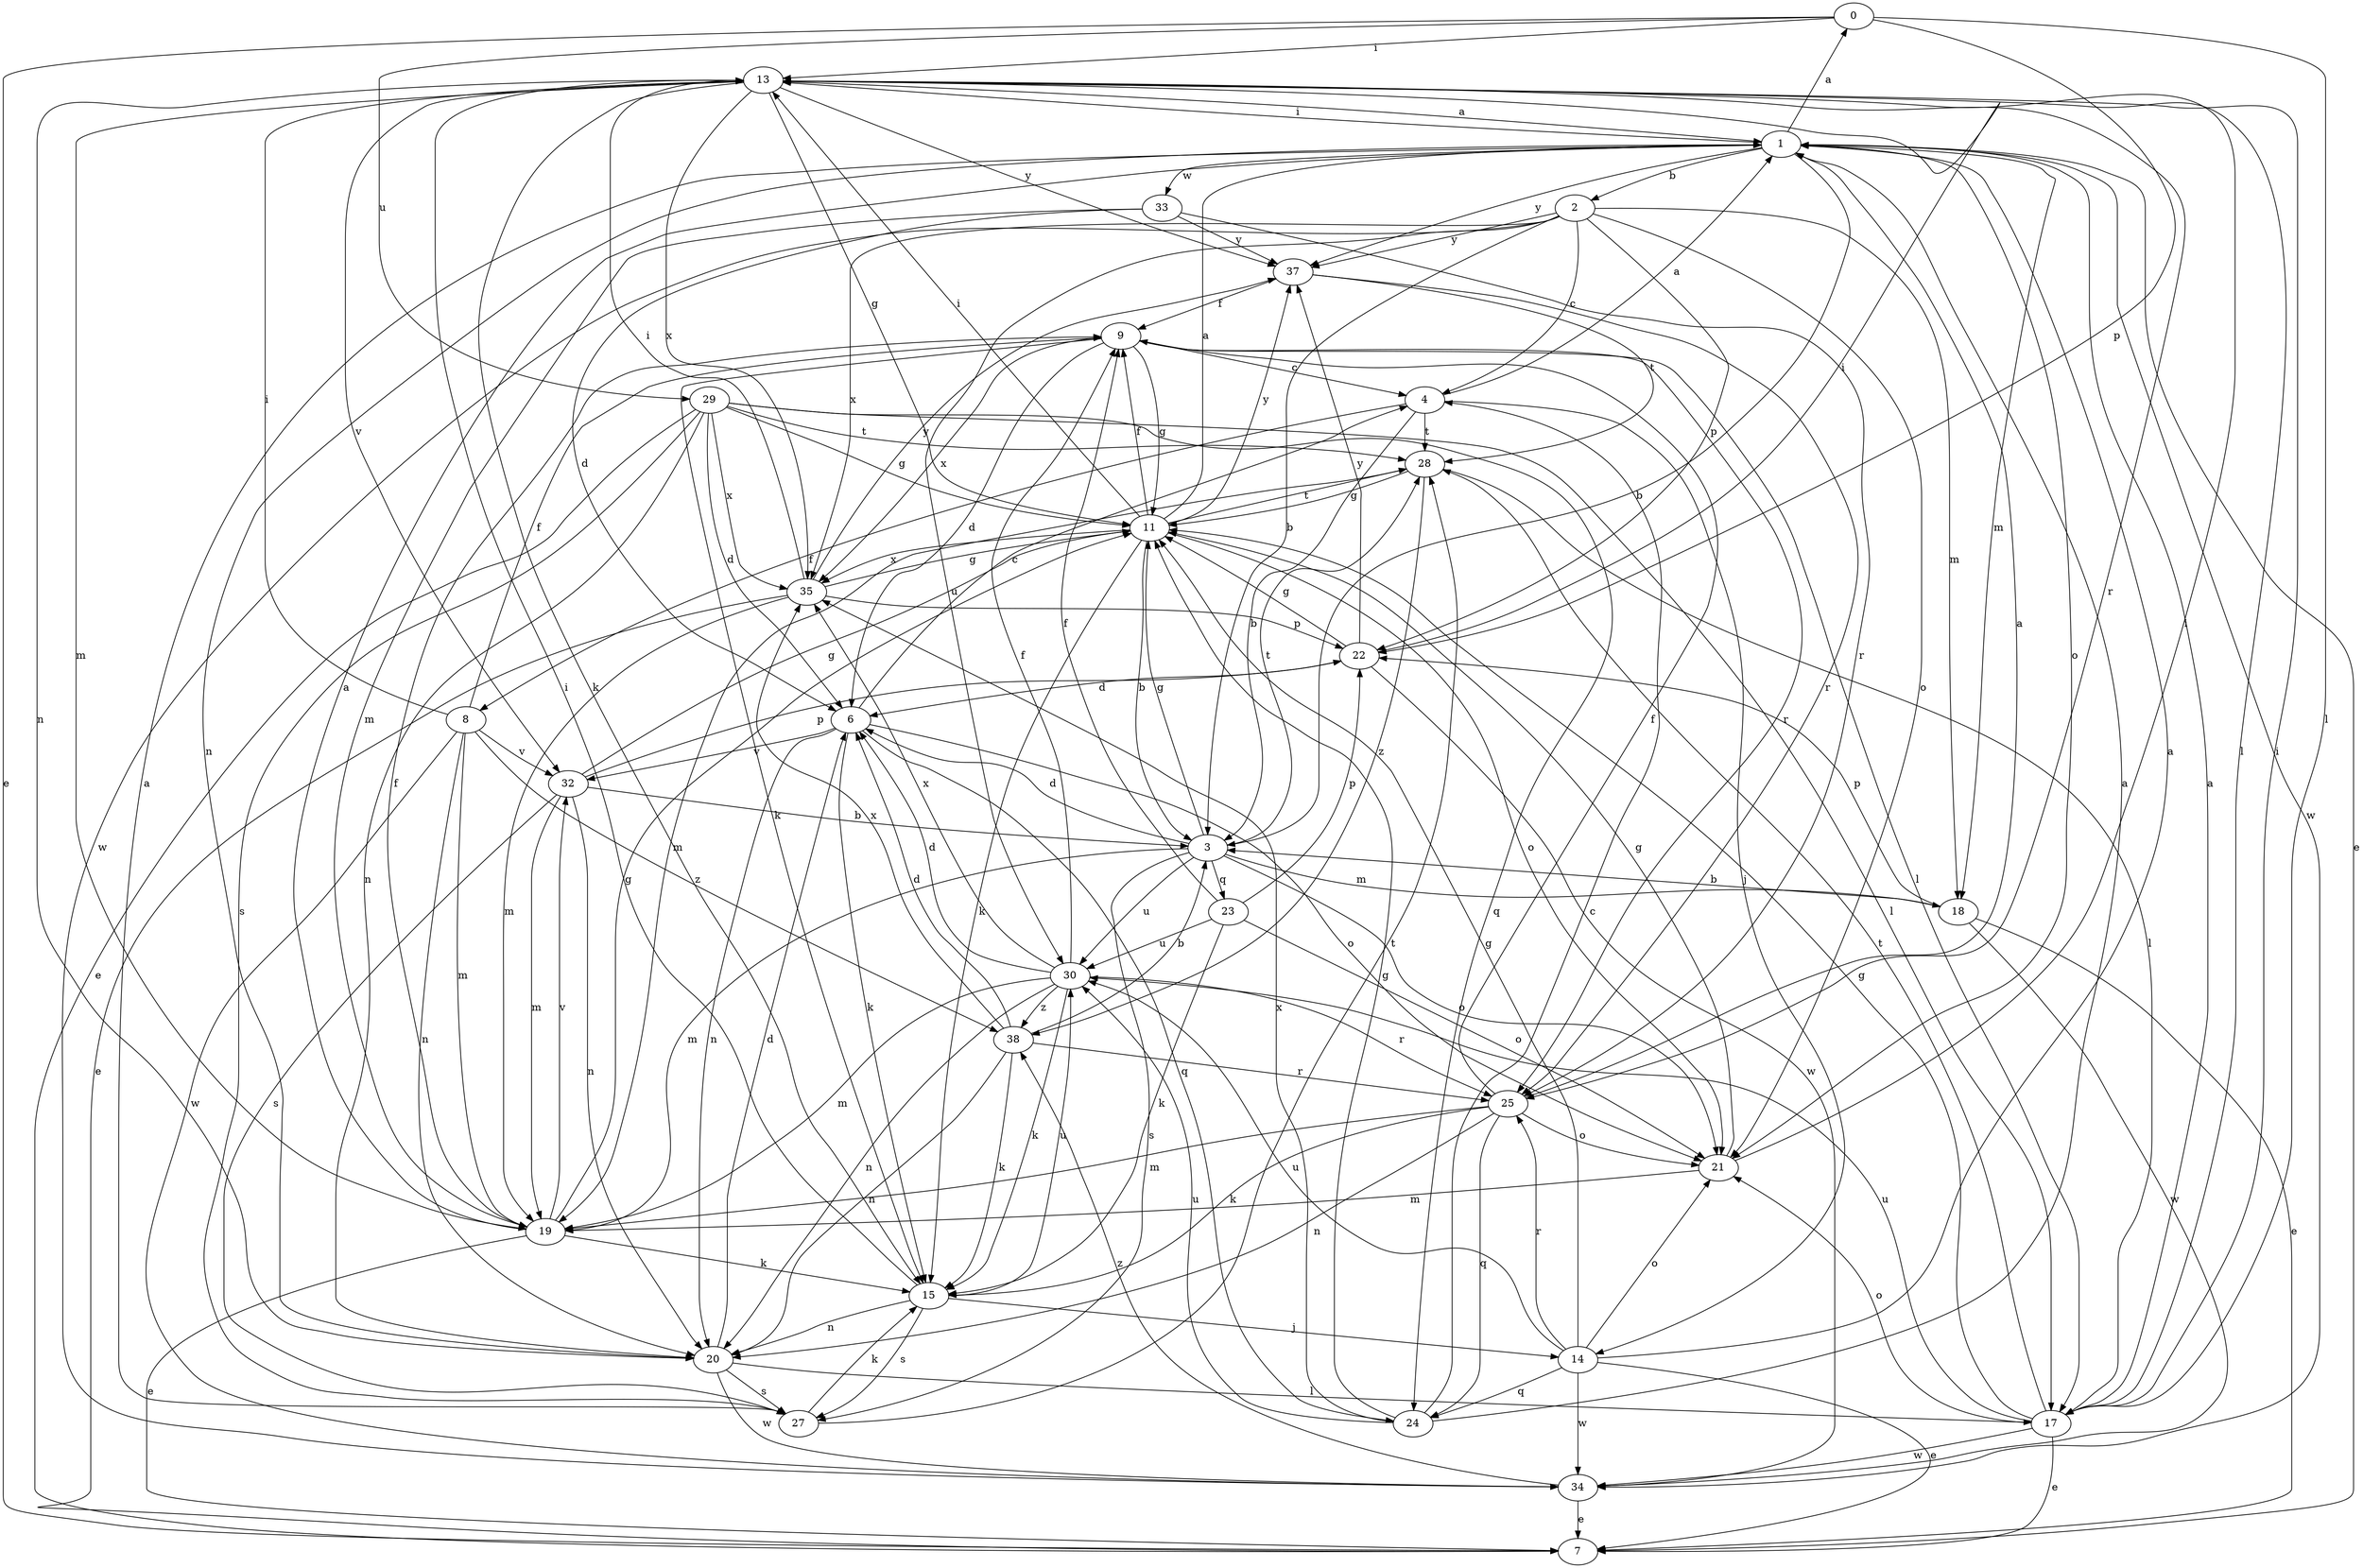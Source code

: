 strict digraph  {
0;
1;
2;
3;
4;
6;
7;
8;
9;
11;
13;
14;
15;
17;
18;
19;
20;
21;
22;
23;
24;
25;
27;
28;
29;
30;
32;
33;
34;
35;
37;
38;
0 -> 7  [label=e];
0 -> 13  [label=i];
0 -> 17  [label=l];
0 -> 22  [label=p];
0 -> 29  [label=u];
1 -> 0  [label=a];
1 -> 2  [label=b];
1 -> 3  [label=b];
1 -> 7  [label=e];
1 -> 13  [label=i];
1 -> 18  [label=m];
1 -> 20  [label=n];
1 -> 21  [label=o];
1 -> 33  [label=w];
1 -> 34  [label=w];
1 -> 37  [label=y];
2 -> 3  [label=b];
2 -> 4  [label=c];
2 -> 18  [label=m];
2 -> 21  [label=o];
2 -> 22  [label=p];
2 -> 30  [label=u];
2 -> 34  [label=w];
2 -> 35  [label=x];
2 -> 37  [label=y];
3 -> 6  [label=d];
3 -> 11  [label=g];
3 -> 18  [label=m];
3 -> 19  [label=m];
3 -> 21  [label=o];
3 -> 23  [label=q];
3 -> 27  [label=s];
3 -> 28  [label=t];
3 -> 30  [label=u];
4 -> 1  [label=a];
4 -> 3  [label=b];
4 -> 8  [label=f];
4 -> 14  [label=j];
4 -> 28  [label=t];
6 -> 4  [label=c];
6 -> 15  [label=k];
6 -> 20  [label=n];
6 -> 21  [label=o];
6 -> 24  [label=q];
6 -> 32  [label=v];
8 -> 9  [label=f];
8 -> 13  [label=i];
8 -> 19  [label=m];
8 -> 20  [label=n];
8 -> 32  [label=v];
8 -> 34  [label=w];
8 -> 38  [label=z];
9 -> 4  [label=c];
9 -> 6  [label=d];
9 -> 11  [label=g];
9 -> 15  [label=k];
9 -> 17  [label=l];
9 -> 25  [label=r];
9 -> 35  [label=x];
11 -> 1  [label=a];
11 -> 3  [label=b];
11 -> 9  [label=f];
11 -> 13  [label=i];
11 -> 15  [label=k];
11 -> 21  [label=o];
11 -> 28  [label=t];
11 -> 35  [label=x];
11 -> 37  [label=y];
13 -> 1  [label=a];
13 -> 11  [label=g];
13 -> 15  [label=k];
13 -> 17  [label=l];
13 -> 19  [label=m];
13 -> 20  [label=n];
13 -> 25  [label=r];
13 -> 32  [label=v];
13 -> 35  [label=x];
13 -> 37  [label=y];
14 -> 1  [label=a];
14 -> 7  [label=e];
14 -> 11  [label=g];
14 -> 21  [label=o];
14 -> 24  [label=q];
14 -> 25  [label=r];
14 -> 30  [label=u];
14 -> 34  [label=w];
15 -> 13  [label=i];
15 -> 14  [label=j];
15 -> 20  [label=n];
15 -> 27  [label=s];
15 -> 30  [label=u];
17 -> 1  [label=a];
17 -> 7  [label=e];
17 -> 11  [label=g];
17 -> 13  [label=i];
17 -> 21  [label=o];
17 -> 28  [label=t];
17 -> 30  [label=u];
17 -> 34  [label=w];
18 -> 3  [label=b];
18 -> 7  [label=e];
18 -> 22  [label=p];
18 -> 34  [label=w];
19 -> 1  [label=a];
19 -> 7  [label=e];
19 -> 9  [label=f];
19 -> 11  [label=g];
19 -> 15  [label=k];
19 -> 32  [label=v];
20 -> 6  [label=d];
20 -> 17  [label=l];
20 -> 27  [label=s];
20 -> 34  [label=w];
21 -> 11  [label=g];
21 -> 13  [label=i];
21 -> 19  [label=m];
22 -> 6  [label=d];
22 -> 11  [label=g];
22 -> 13  [label=i];
22 -> 34  [label=w];
22 -> 37  [label=y];
23 -> 9  [label=f];
23 -> 15  [label=k];
23 -> 21  [label=o];
23 -> 22  [label=p];
23 -> 30  [label=u];
24 -> 1  [label=a];
24 -> 4  [label=c];
24 -> 11  [label=g];
24 -> 30  [label=u];
24 -> 35  [label=x];
25 -> 1  [label=a];
25 -> 9  [label=f];
25 -> 15  [label=k];
25 -> 19  [label=m];
25 -> 20  [label=n];
25 -> 21  [label=o];
25 -> 24  [label=q];
27 -> 1  [label=a];
27 -> 15  [label=k];
27 -> 28  [label=t];
28 -> 11  [label=g];
28 -> 17  [label=l];
28 -> 19  [label=m];
28 -> 38  [label=z];
29 -> 6  [label=d];
29 -> 7  [label=e];
29 -> 11  [label=g];
29 -> 17  [label=l];
29 -> 20  [label=n];
29 -> 24  [label=q];
29 -> 27  [label=s];
29 -> 28  [label=t];
29 -> 35  [label=x];
30 -> 6  [label=d];
30 -> 9  [label=f];
30 -> 15  [label=k];
30 -> 19  [label=m];
30 -> 20  [label=n];
30 -> 25  [label=r];
30 -> 35  [label=x];
30 -> 38  [label=z];
32 -> 3  [label=b];
32 -> 11  [label=g];
32 -> 19  [label=m];
32 -> 20  [label=n];
32 -> 22  [label=p];
32 -> 27  [label=s];
33 -> 6  [label=d];
33 -> 19  [label=m];
33 -> 25  [label=r];
33 -> 37  [label=y];
34 -> 7  [label=e];
34 -> 38  [label=z];
35 -> 7  [label=e];
35 -> 11  [label=g];
35 -> 13  [label=i];
35 -> 19  [label=m];
35 -> 22  [label=p];
35 -> 37  [label=y];
37 -> 9  [label=f];
37 -> 25  [label=r];
37 -> 28  [label=t];
38 -> 3  [label=b];
38 -> 6  [label=d];
38 -> 15  [label=k];
38 -> 20  [label=n];
38 -> 25  [label=r];
38 -> 35  [label=x];
}
